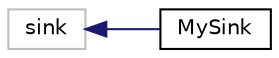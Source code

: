 digraph "Graphical Class Hierarchy"
{
  edge [fontname="Helvetica",fontsize="10",labelfontname="Helvetica",labelfontsize="10"];
  node [fontname="Helvetica",fontsize="10",shape=record];
  rankdir="LR";
  Node1121 [label="sink",height=0.2,width=0.4,color="grey75", fillcolor="white", style="filled"];
  Node1121 -> Node0 [dir="back",color="midnightblue",fontsize="10",style="solid",fontname="Helvetica"];
  Node0 [label="MySink",height=0.2,width=0.4,color="black", fillcolor="white", style="filled",URL="$struct_my_sink.html"];
}
